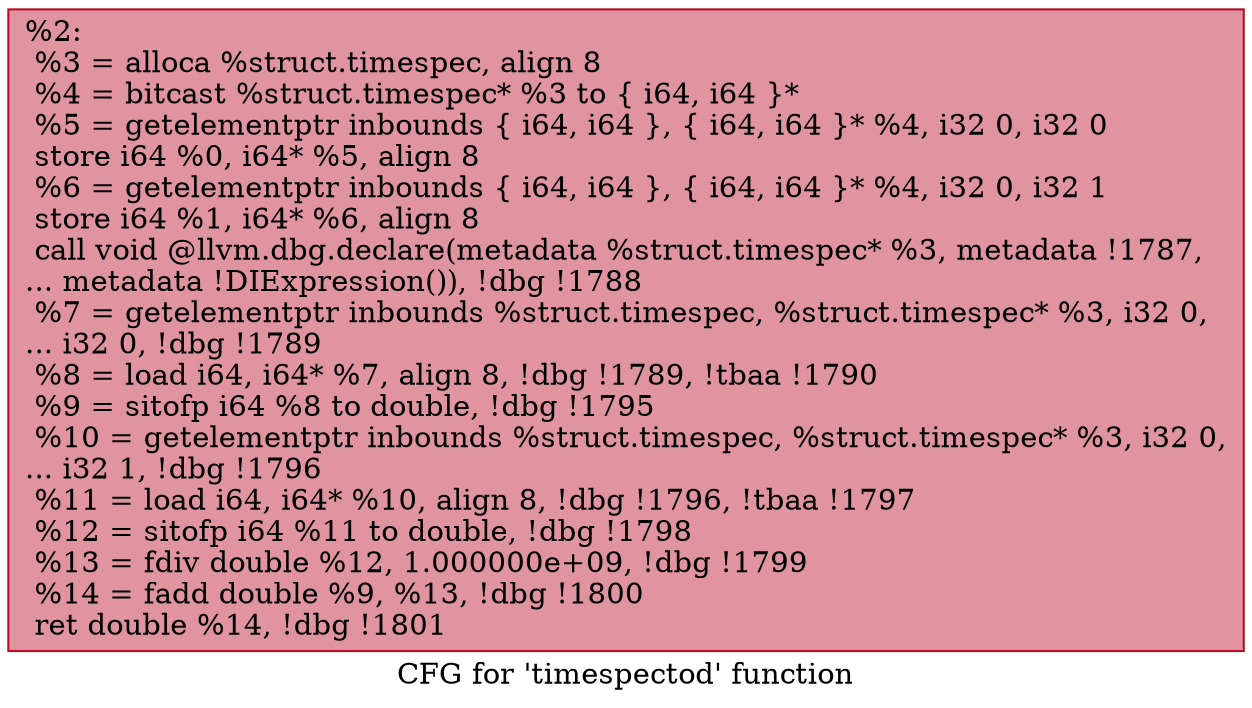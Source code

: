 digraph "CFG for 'timespectod' function" {
	label="CFG for 'timespectod' function";

	Node0x2933720 [shape=record,color="#b70d28ff", style=filled, fillcolor="#b70d2870",label="{%2:\l  %3 = alloca %struct.timespec, align 8\l  %4 = bitcast %struct.timespec* %3 to \{ i64, i64 \}*\l  %5 = getelementptr inbounds \{ i64, i64 \}, \{ i64, i64 \}* %4, i32 0, i32 0\l  store i64 %0, i64* %5, align 8\l  %6 = getelementptr inbounds \{ i64, i64 \}, \{ i64, i64 \}* %4, i32 0, i32 1\l  store i64 %1, i64* %6, align 8\l  call void @llvm.dbg.declare(metadata %struct.timespec* %3, metadata !1787,\l... metadata !DIExpression()), !dbg !1788\l  %7 = getelementptr inbounds %struct.timespec, %struct.timespec* %3, i32 0,\l... i32 0, !dbg !1789\l  %8 = load i64, i64* %7, align 8, !dbg !1789, !tbaa !1790\l  %9 = sitofp i64 %8 to double, !dbg !1795\l  %10 = getelementptr inbounds %struct.timespec, %struct.timespec* %3, i32 0,\l... i32 1, !dbg !1796\l  %11 = load i64, i64* %10, align 8, !dbg !1796, !tbaa !1797\l  %12 = sitofp i64 %11 to double, !dbg !1798\l  %13 = fdiv double %12, 1.000000e+09, !dbg !1799\l  %14 = fadd double %9, %13, !dbg !1800\l  ret double %14, !dbg !1801\l}"];
}
